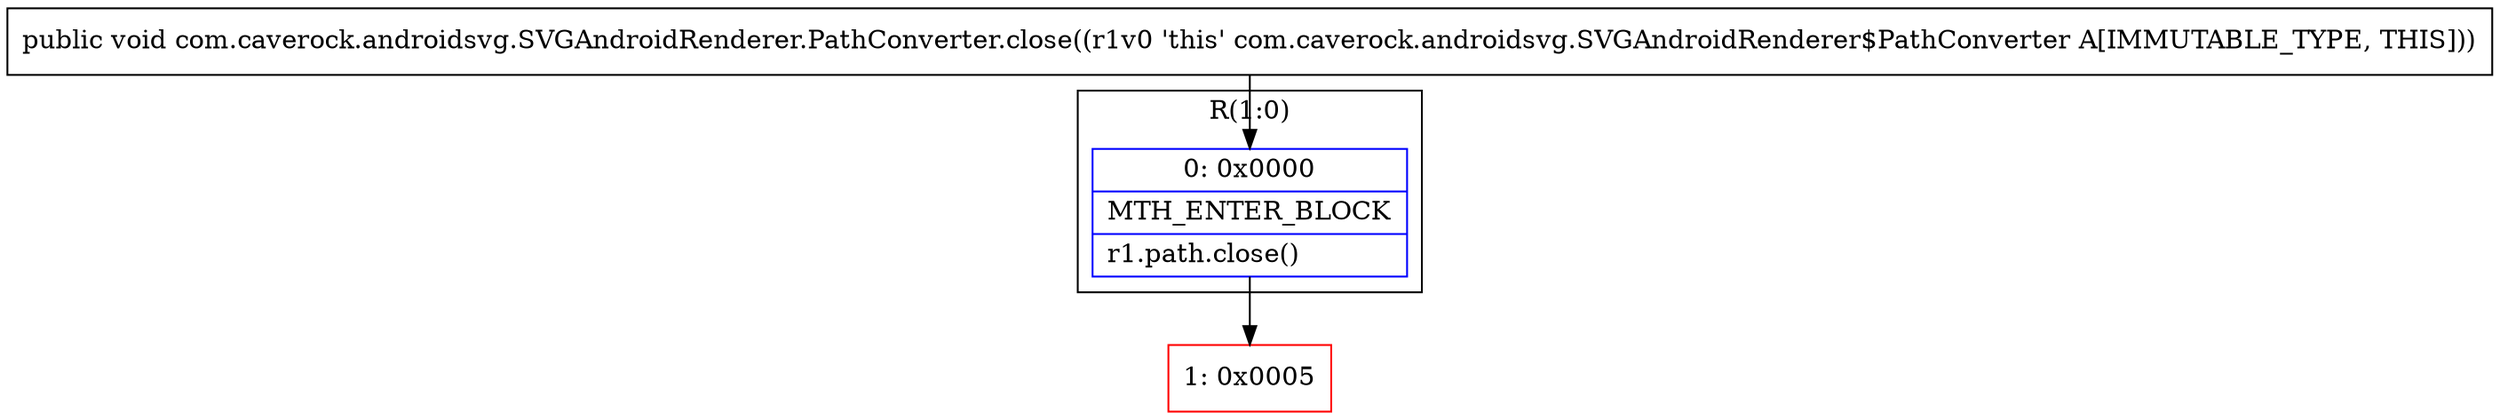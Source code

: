 digraph "CFG forcom.caverock.androidsvg.SVGAndroidRenderer.PathConverter.close()V" {
subgraph cluster_Region_113001052 {
label = "R(1:0)";
node [shape=record,color=blue];
Node_0 [shape=record,label="{0\:\ 0x0000|MTH_ENTER_BLOCK\l|r1.path.close()\l}"];
}
Node_1 [shape=record,color=red,label="{1\:\ 0x0005}"];
MethodNode[shape=record,label="{public void com.caverock.androidsvg.SVGAndroidRenderer.PathConverter.close((r1v0 'this' com.caverock.androidsvg.SVGAndroidRenderer$PathConverter A[IMMUTABLE_TYPE, THIS])) }"];
MethodNode -> Node_0;
Node_0 -> Node_1;
}

